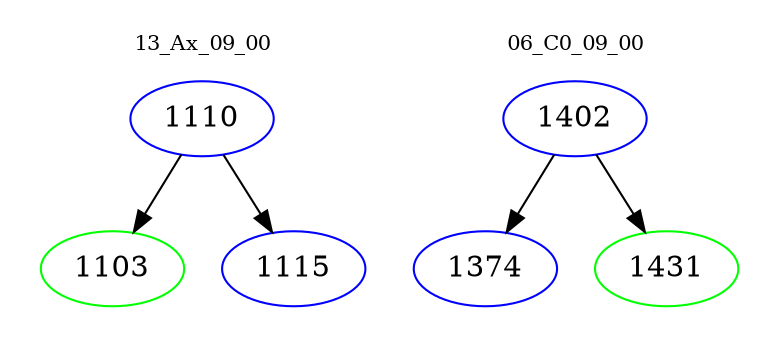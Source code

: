 digraph{
subgraph cluster_0 {
color = white
label = "13_Ax_09_00";
fontsize=10;
T0_1110 [label="1110", color="blue"]
T0_1110 -> T0_1103 [color="black"]
T0_1103 [label="1103", color="green"]
T0_1110 -> T0_1115 [color="black"]
T0_1115 [label="1115", color="blue"]
}
subgraph cluster_1 {
color = white
label = "06_C0_09_00";
fontsize=10;
T1_1402 [label="1402", color="blue"]
T1_1402 -> T1_1374 [color="black"]
T1_1374 [label="1374", color="blue"]
T1_1402 -> T1_1431 [color="black"]
T1_1431 [label="1431", color="green"]
}
}
